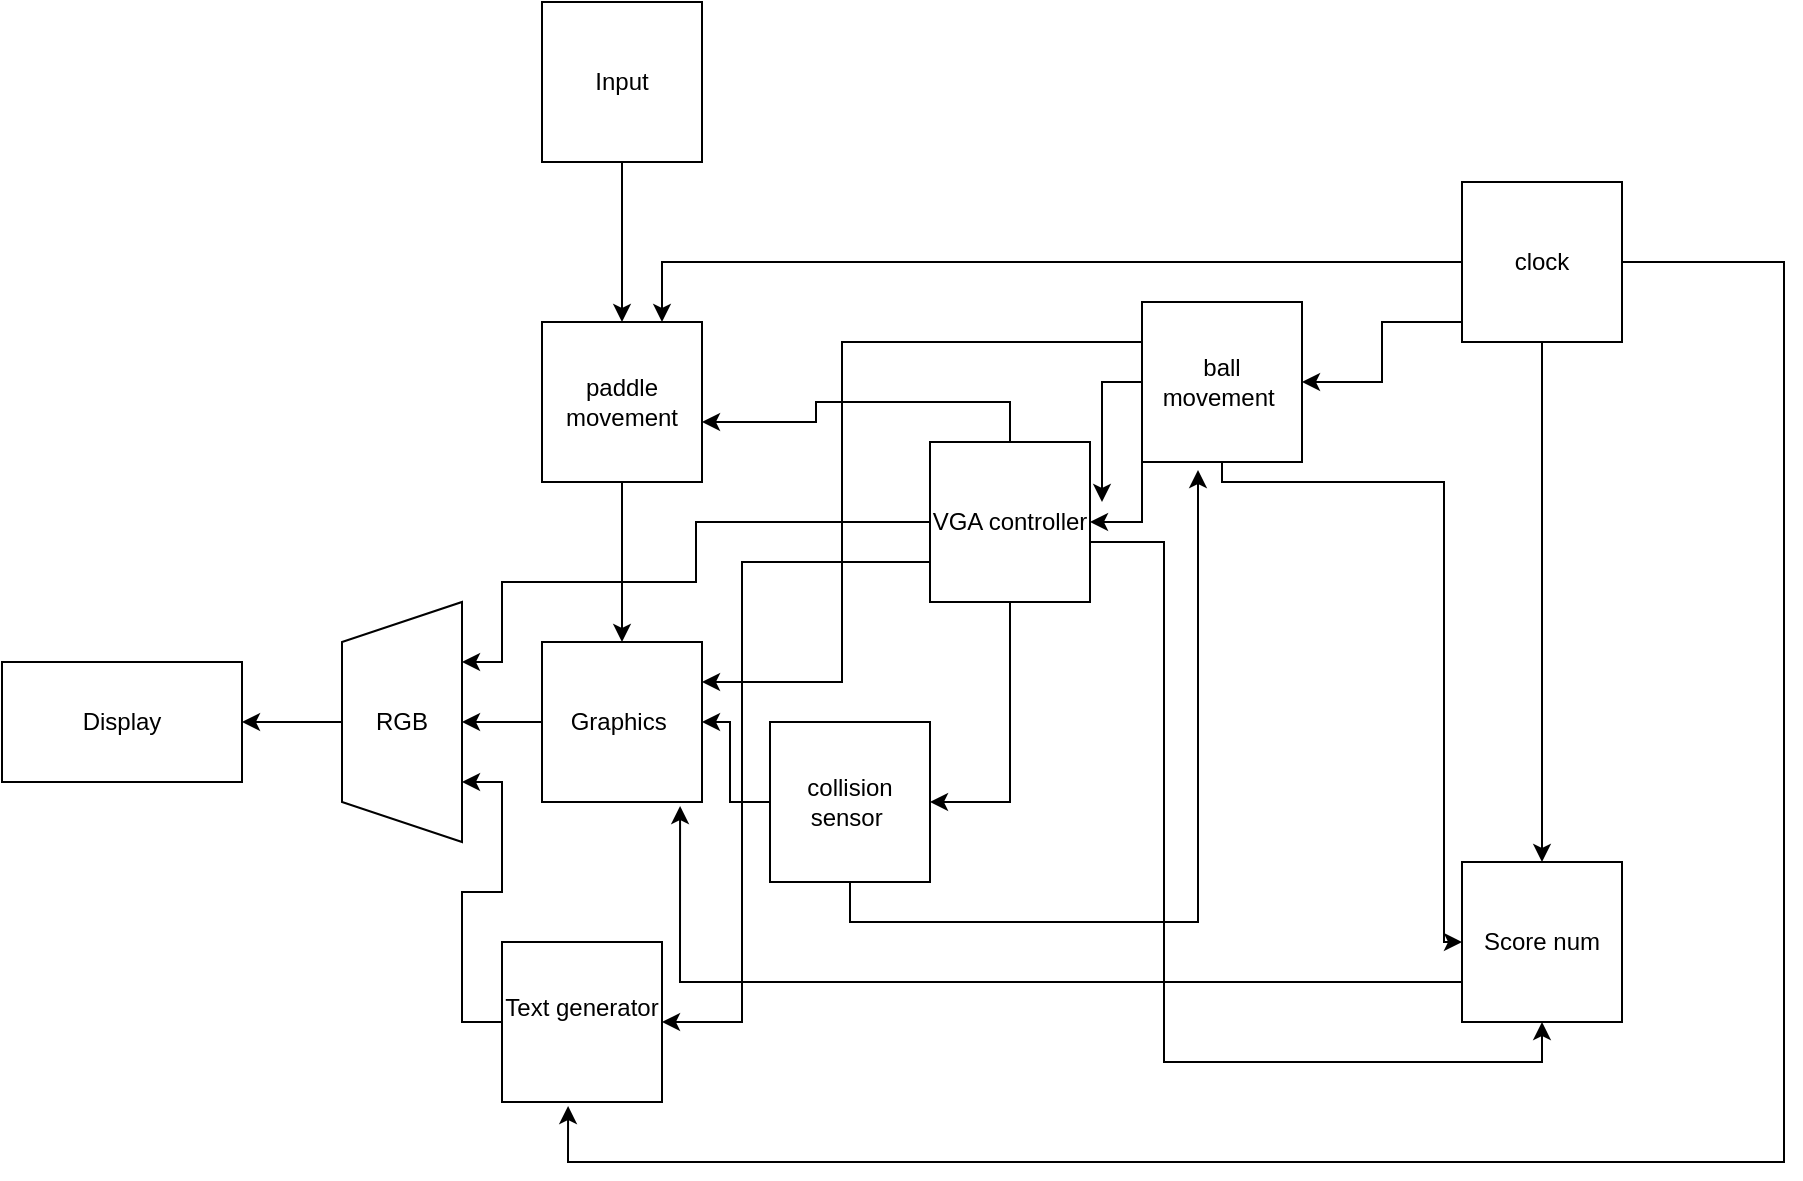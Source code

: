 <mxfile version="25.0.1">
  <diagram name="Page-1" id="iZKblUAH6Qu9lAlS-XX5">
    <mxGraphModel dx="1209" dy="259" grid="1" gridSize="10" guides="1" tooltips="1" connect="1" arrows="1" fold="1" page="1" pageScale="1" pageWidth="827" pageHeight="1169" math="0" shadow="0">
      <root>
        <mxCell id="0" />
        <mxCell id="1" parent="0" />
        <mxCell id="Ak8XbkpvZRS98x_vTFNV-7" value="" style="edgeStyle=orthogonalEdgeStyle;rounded=0;orthogonalLoop=1;jettySize=auto;html=1;" edge="1" parent="1" source="Ak8XbkpvZRS98x_vTFNV-1" target="Ak8XbkpvZRS98x_vTFNV-5">
          <mxGeometry relative="1" as="geometry">
            <Array as="points">
              <mxPoint x="560" y="220" />
              <mxPoint x="560" y="250" />
            </Array>
          </mxGeometry>
        </mxCell>
        <mxCell id="Ak8XbkpvZRS98x_vTFNV-13" value="" style="edgeStyle=orthogonalEdgeStyle;rounded=0;orthogonalLoop=1;jettySize=auto;html=1;entryX=0.5;entryY=0;entryDx=0;entryDy=0;" edge="1" parent="1" source="Ak8XbkpvZRS98x_vTFNV-1" target="Ak8XbkpvZRS98x_vTFNV-9">
          <mxGeometry relative="1" as="geometry">
            <mxPoint x="640" y="420" as="targetPoint" />
          </mxGeometry>
        </mxCell>
        <mxCell id="Ak8XbkpvZRS98x_vTFNV-17" value="" style="edgeStyle=orthogonalEdgeStyle;rounded=0;orthogonalLoop=1;jettySize=auto;html=1;entryX=0.75;entryY=0;entryDx=0;entryDy=0;" edge="1" parent="1" source="Ak8XbkpvZRS98x_vTFNV-1" target="Ak8XbkpvZRS98x_vTFNV-15">
          <mxGeometry relative="1" as="geometry">
            <Array as="points">
              <mxPoint x="200" y="190" />
            </Array>
          </mxGeometry>
        </mxCell>
        <mxCell id="Ak8XbkpvZRS98x_vTFNV-44" value="" style="edgeStyle=orthogonalEdgeStyle;rounded=0;orthogonalLoop=1;jettySize=auto;html=1;entryX=0.413;entryY=1.025;entryDx=0;entryDy=0;entryPerimeter=0;" edge="1" parent="1" source="Ak8XbkpvZRS98x_vTFNV-1" target="Ak8XbkpvZRS98x_vTFNV-40">
          <mxGeometry relative="1" as="geometry">
            <mxPoint x="150" y="620" as="targetPoint" />
            <Array as="points">
              <mxPoint x="761" y="190" />
              <mxPoint x="761" y="640" />
              <mxPoint x="153" y="640" />
            </Array>
          </mxGeometry>
        </mxCell>
        <mxCell id="Ak8XbkpvZRS98x_vTFNV-1" value="clock" style="whiteSpace=wrap;html=1;aspect=fixed;" vertex="1" parent="1">
          <mxGeometry x="600" y="150" width="80" height="80" as="geometry" />
        </mxCell>
        <mxCell id="Ak8XbkpvZRS98x_vTFNV-16" value="" style="edgeStyle=orthogonalEdgeStyle;rounded=0;orthogonalLoop=1;jettySize=auto;html=1;" edge="1" parent="1" source="Ak8XbkpvZRS98x_vTFNV-3" target="Ak8XbkpvZRS98x_vTFNV-15">
          <mxGeometry relative="1" as="geometry" />
        </mxCell>
        <mxCell id="Ak8XbkpvZRS98x_vTFNV-3" value="Input" style="whiteSpace=wrap;html=1;aspect=fixed;" vertex="1" parent="1">
          <mxGeometry x="140" y="60" width="80" height="80" as="geometry" />
        </mxCell>
        <mxCell id="Ak8XbkpvZRS98x_vTFNV-25" value="" style="edgeStyle=orthogonalEdgeStyle;rounded=0;orthogonalLoop=1;jettySize=auto;html=1;entryX=0;entryY=0.5;entryDx=0;entryDy=0;" edge="1" parent="1" source="Ak8XbkpvZRS98x_vTFNV-5" target="Ak8XbkpvZRS98x_vTFNV-9">
          <mxGeometry relative="1" as="geometry">
            <mxPoint x="590" y="540" as="targetPoint" />
            <Array as="points">
              <mxPoint x="480" y="300" />
              <mxPoint x="591" y="300" />
              <mxPoint x="591" y="530" />
            </Array>
          </mxGeometry>
        </mxCell>
        <mxCell id="Ak8XbkpvZRS98x_vTFNV-53" value="" style="edgeStyle=orthogonalEdgeStyle;rounded=0;orthogonalLoop=1;jettySize=auto;html=1;" edge="1" parent="1" source="Ak8XbkpvZRS98x_vTFNV-5">
          <mxGeometry relative="1" as="geometry">
            <mxPoint x="420" y="310" as="targetPoint" />
            <Array as="points">
              <mxPoint x="420" y="250" />
            </Array>
          </mxGeometry>
        </mxCell>
        <mxCell id="Ak8XbkpvZRS98x_vTFNV-54" value="" style="edgeStyle=orthogonalEdgeStyle;rounded=0;orthogonalLoop=1;jettySize=auto;html=1;" edge="1" parent="1" source="Ak8XbkpvZRS98x_vTFNV-5" target="Ak8XbkpvZRS98x_vTFNV-8">
          <mxGeometry relative="1" as="geometry">
            <Array as="points">
              <mxPoint x="440" y="320" />
            </Array>
          </mxGeometry>
        </mxCell>
        <mxCell id="Ak8XbkpvZRS98x_vTFNV-56" value="" style="edgeStyle=orthogonalEdgeStyle;rounded=0;orthogonalLoop=1;jettySize=auto;html=1;exitX=0;exitY=0.25;exitDx=0;exitDy=0;entryX=1;entryY=0.25;entryDx=0;entryDy=0;" edge="1" parent="1" source="Ak8XbkpvZRS98x_vTFNV-5" target="Ak8XbkpvZRS98x_vTFNV-22">
          <mxGeometry relative="1" as="geometry">
            <mxPoint x="280" y="250" as="targetPoint" />
            <Array as="points">
              <mxPoint x="290" y="230" />
              <mxPoint x="290" y="400" />
            </Array>
          </mxGeometry>
        </mxCell>
        <mxCell id="Ak8XbkpvZRS98x_vTFNV-5" value="ball movement&amp;nbsp;" style="whiteSpace=wrap;html=1;aspect=fixed;" vertex="1" parent="1">
          <mxGeometry x="440" y="210" width="80" height="80" as="geometry" />
        </mxCell>
        <mxCell id="Ak8XbkpvZRS98x_vTFNV-20" value="" style="edgeStyle=orthogonalEdgeStyle;rounded=0;orthogonalLoop=1;jettySize=auto;html=1;entryX=1;entryY=0.5;entryDx=0;entryDy=0;" edge="1" parent="1" source="Ak8XbkpvZRS98x_vTFNV-8" target="Ak8XbkpvZRS98x_vTFNV-18">
          <mxGeometry relative="1" as="geometry">
            <mxPoint x="374" y="460" as="targetPoint" />
          </mxGeometry>
        </mxCell>
        <mxCell id="Ak8XbkpvZRS98x_vTFNV-37" value="" style="edgeStyle=orthogonalEdgeStyle;rounded=0;orthogonalLoop=1;jettySize=auto;html=1;entryX=0.5;entryY=1;entryDx=0;entryDy=0;" edge="1" parent="1" source="Ak8XbkpvZRS98x_vTFNV-8" target="Ak8XbkpvZRS98x_vTFNV-9">
          <mxGeometry relative="1" as="geometry">
            <mxPoint x="640" y="580" as="targetPoint" />
            <Array as="points">
              <mxPoint x="451" y="330" />
              <mxPoint x="451" y="590" />
              <mxPoint x="640" y="590" />
            </Array>
          </mxGeometry>
        </mxCell>
        <mxCell id="Ak8XbkpvZRS98x_vTFNV-42" value="" style="edgeStyle=orthogonalEdgeStyle;rounded=0;orthogonalLoop=1;jettySize=auto;html=1;entryX=1;entryY=0.5;entryDx=0;entryDy=0;" edge="1" parent="1" source="Ak8XbkpvZRS98x_vTFNV-8" target="Ak8XbkpvZRS98x_vTFNV-40">
          <mxGeometry relative="1" as="geometry">
            <mxPoint x="370" y="590" as="targetPoint" />
            <Array as="points">
              <mxPoint x="240" y="340" />
              <mxPoint x="240" y="570" />
            </Array>
          </mxGeometry>
        </mxCell>
        <mxCell id="Ak8XbkpvZRS98x_vTFNV-48" value="" style="edgeStyle=orthogonalEdgeStyle;rounded=0;orthogonalLoop=1;jettySize=auto;html=1;entryX=0.75;entryY=1;entryDx=0;entryDy=0;" edge="1" parent="1" source="Ak8XbkpvZRS98x_vTFNV-8" target="Ak8XbkpvZRS98x_vTFNV-45">
          <mxGeometry relative="1" as="geometry">
            <mxPoint x="120" y="390" as="targetPoint" />
            <Array as="points">
              <mxPoint x="217" y="320" />
              <mxPoint x="217" y="350" />
              <mxPoint x="120" y="350" />
              <mxPoint x="120" y="390" />
            </Array>
          </mxGeometry>
        </mxCell>
        <mxCell id="Ak8XbkpvZRS98x_vTFNV-57" value="" style="edgeStyle=orthogonalEdgeStyle;rounded=0;orthogonalLoop=1;jettySize=auto;html=1;" edge="1" parent="1">
          <mxGeometry relative="1" as="geometry">
            <mxPoint x="374" y="290" as="sourcePoint" />
            <mxPoint x="220" y="270" as="targetPoint" />
            <Array as="points">
              <mxPoint x="374" y="260" />
              <mxPoint x="277" y="260" />
              <mxPoint x="277" y="270" />
            </Array>
          </mxGeometry>
        </mxCell>
        <mxCell id="Ak8XbkpvZRS98x_vTFNV-8" value="VGA controller" style="whiteSpace=wrap;html=1;aspect=fixed;" vertex="1" parent="1">
          <mxGeometry x="334" y="280" width="80" height="80" as="geometry" />
        </mxCell>
        <mxCell id="Ak8XbkpvZRS98x_vTFNV-61" value="" style="edgeStyle=orthogonalEdgeStyle;rounded=0;orthogonalLoop=1;jettySize=auto;html=1;entryX=0.863;entryY=1.025;entryDx=0;entryDy=0;entryPerimeter=0;" edge="1" parent="1" source="Ak8XbkpvZRS98x_vTFNV-9" target="Ak8XbkpvZRS98x_vTFNV-22">
          <mxGeometry relative="1" as="geometry">
            <mxPoint x="514.641" y="550" as="targetPoint" />
            <Array as="points">
              <mxPoint x="209" y="550" />
            </Array>
          </mxGeometry>
        </mxCell>
        <mxCell id="Ak8XbkpvZRS98x_vTFNV-9" value="Score num" style="whiteSpace=wrap;html=1;aspect=fixed;" vertex="1" parent="1">
          <mxGeometry x="600" y="490" width="80" height="80" as="geometry" />
        </mxCell>
        <mxCell id="Ak8XbkpvZRS98x_vTFNV-23" value="" style="edgeStyle=orthogonalEdgeStyle;rounded=0;orthogonalLoop=1;jettySize=auto;html=1;" edge="1" parent="1" source="Ak8XbkpvZRS98x_vTFNV-15" target="Ak8XbkpvZRS98x_vTFNV-22">
          <mxGeometry relative="1" as="geometry" />
        </mxCell>
        <mxCell id="Ak8XbkpvZRS98x_vTFNV-15" value="paddle movement" style="whiteSpace=wrap;html=1;aspect=fixed;" vertex="1" parent="1">
          <mxGeometry x="140" y="220" width="80" height="80" as="geometry" />
        </mxCell>
        <mxCell id="Ak8XbkpvZRS98x_vTFNV-39" value="" style="edgeStyle=orthogonalEdgeStyle;rounded=0;orthogonalLoop=1;jettySize=auto;html=1;" edge="1" parent="1" source="Ak8XbkpvZRS98x_vTFNV-18">
          <mxGeometry relative="1" as="geometry">
            <mxPoint x="468" y="294" as="targetPoint" />
            <Array as="points">
              <mxPoint x="294" y="520" />
              <mxPoint x="468" y="520" />
            </Array>
          </mxGeometry>
        </mxCell>
        <mxCell id="Ak8XbkpvZRS98x_vTFNV-52" value="" style="edgeStyle=orthogonalEdgeStyle;rounded=0;orthogonalLoop=1;jettySize=auto;html=1;" edge="1" parent="1" source="Ak8XbkpvZRS98x_vTFNV-18" target="Ak8XbkpvZRS98x_vTFNV-22">
          <mxGeometry relative="1" as="geometry" />
        </mxCell>
        <mxCell id="Ak8XbkpvZRS98x_vTFNV-18" value="collision sensor&amp;nbsp;" style="whiteSpace=wrap;html=1;aspect=fixed;" vertex="1" parent="1">
          <mxGeometry x="254" y="420" width="80" height="80" as="geometry" />
        </mxCell>
        <mxCell id="Ak8XbkpvZRS98x_vTFNV-46" value="" style="edgeStyle=orthogonalEdgeStyle;rounded=0;orthogonalLoop=1;jettySize=auto;html=1;" edge="1" parent="1" source="Ak8XbkpvZRS98x_vTFNV-22" target="Ak8XbkpvZRS98x_vTFNV-45">
          <mxGeometry relative="1" as="geometry" />
        </mxCell>
        <mxCell id="Ak8XbkpvZRS98x_vTFNV-22" value="Graphics&amp;nbsp;" style="whiteSpace=wrap;html=1;aspect=fixed;" vertex="1" parent="1">
          <mxGeometry x="140" y="380" width="80" height="80" as="geometry" />
        </mxCell>
        <mxCell id="Ak8XbkpvZRS98x_vTFNV-49" value="" style="edgeStyle=orthogonalEdgeStyle;rounded=0;orthogonalLoop=1;jettySize=auto;html=1;entryX=0.25;entryY=1;entryDx=0;entryDy=0;" edge="1" parent="1" source="Ak8XbkpvZRS98x_vTFNV-40" target="Ak8XbkpvZRS98x_vTFNV-45">
          <mxGeometry relative="1" as="geometry">
            <mxPoint x="110" y="450" as="targetPoint" />
          </mxGeometry>
        </mxCell>
        <mxCell id="Ak8XbkpvZRS98x_vTFNV-40" value="Text generator&lt;div&gt;&lt;br&gt;&lt;/div&gt;" style="whiteSpace=wrap;html=1;aspect=fixed;" vertex="1" parent="1">
          <mxGeometry x="120" y="530" width="80" height="80" as="geometry" />
        </mxCell>
        <mxCell id="Ak8XbkpvZRS98x_vTFNV-51" value="" style="edgeStyle=orthogonalEdgeStyle;rounded=0;orthogonalLoop=1;jettySize=auto;html=1;" edge="1" parent="1" source="Ak8XbkpvZRS98x_vTFNV-45" target="Ak8XbkpvZRS98x_vTFNV-50">
          <mxGeometry relative="1" as="geometry" />
        </mxCell>
        <mxCell id="Ak8XbkpvZRS98x_vTFNV-45" value="RGB" style="shape=trapezoid;perimeter=trapezoidPerimeter;whiteSpace=wrap;html=1;fixedSize=1;direction=north;" vertex="1" parent="1">
          <mxGeometry x="40" y="360" width="60" height="120" as="geometry" />
        </mxCell>
        <mxCell id="Ak8XbkpvZRS98x_vTFNV-50" value="Display" style="whiteSpace=wrap;html=1;" vertex="1" parent="1">
          <mxGeometry x="-130" y="390" width="120" height="60" as="geometry" />
        </mxCell>
      </root>
    </mxGraphModel>
  </diagram>
</mxfile>
